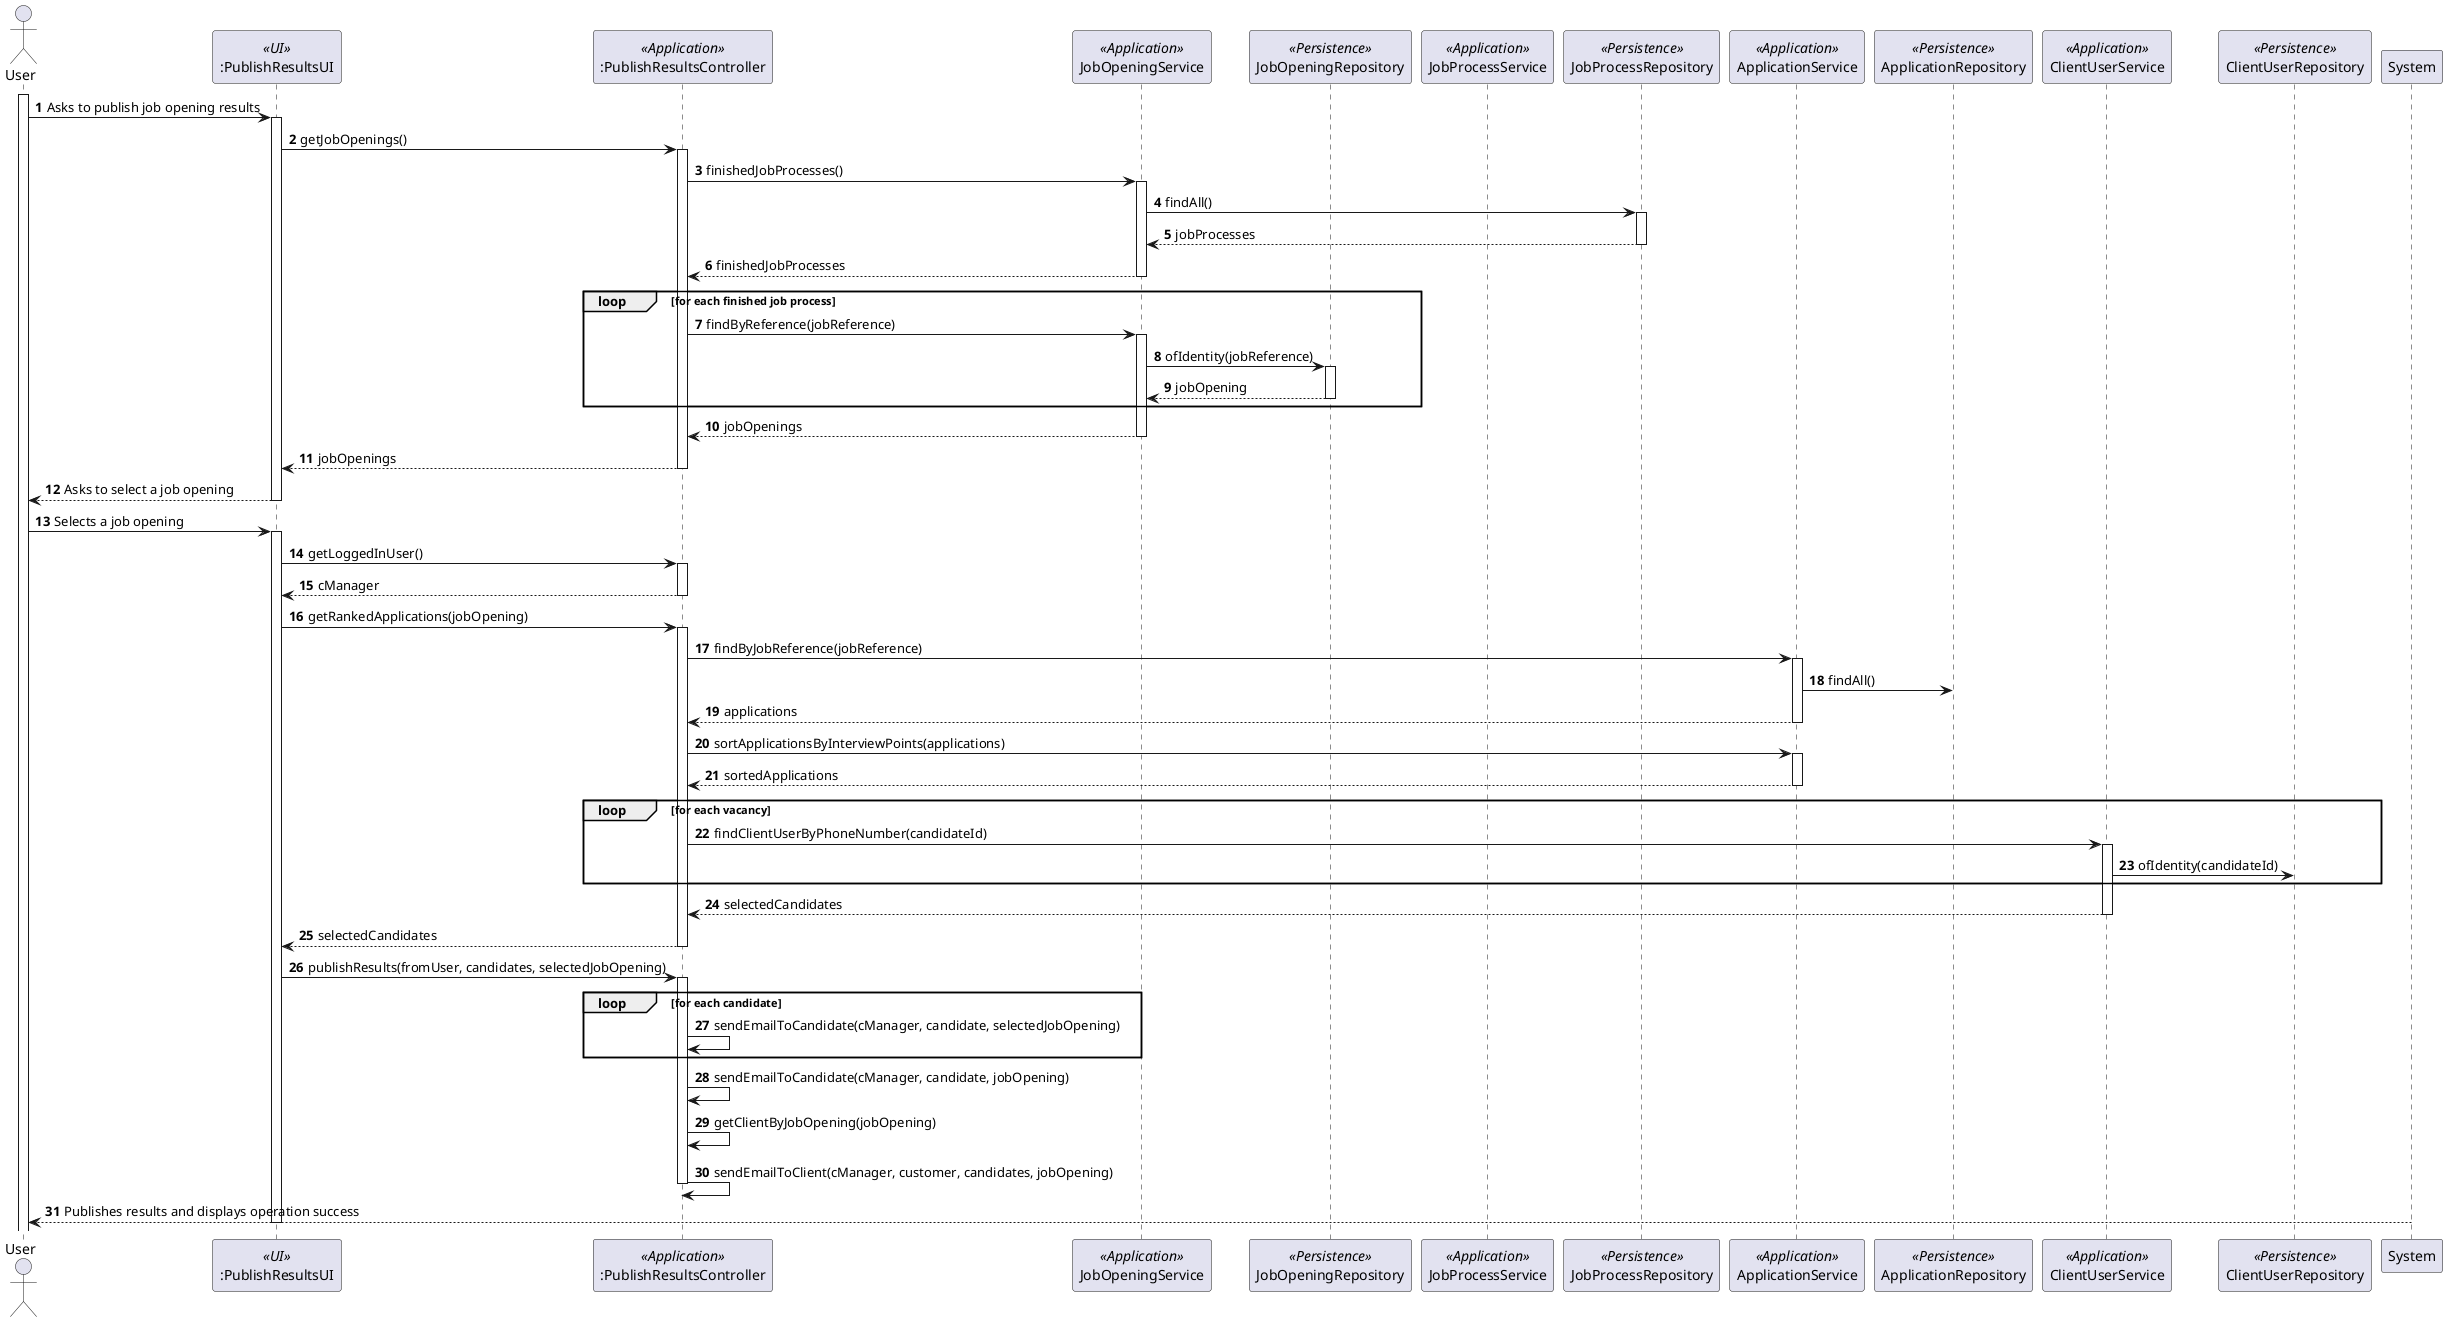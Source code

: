 @startuml
actor "User" as User
participant ":PublishResultsUI" as UI <<UI>>
participant ":PublishResultsController" as Controller <<Application>>
participant "JobOpeningService" as JobOpeningService <<Application>>
participant "JobOpeningRepository" as JobOpeningRepo <<Persistence>>
participant "JobProcessService" as JobProcessService <<Application>>
participant "JobProcessRepository" as JobProcessRepo <<Persistence>>
participant "ApplicationService" as ApplicationService <<Application>>
participant "ApplicationRepository" as ApplicationRepo <<Persistence>>
participant "ClientUserService" as ClientUserService <<Application>>
participant "ClientUserRepository" as ClientUserRepo <<Persistence>>
autonumber


activate User

User -> UI : Asks to publish job opening results
activate UI

UI -> Controller : getJobOpenings()
activate Controller

Controller -> JobOpeningService : finishedJobProcesses()
activate JobOpeningService

JobOpeningService -> JobProcessRepo : findAll()
activate JobProcessRepo
JobProcessRepo --> JobOpeningService : jobProcesses
deactivate JobProcessRepo
JobOpeningService --> Controller : finishedJobProcesses
deactivate JobOpeningService
loop for each finished job process
Controller -> JobOpeningService : findByReference(jobReference)

activate JobOpeningService

JobOpeningService -> JobOpeningRepo : ofIdentity(jobReference)
activate JobOpeningRepo
JobOpeningRepo --> JobOpeningService : jobOpening
deactivate JobOpeningRepo

end

JobOpeningService --> Controller :jobOpenings
deactivate JobOpeningService

Controller --> UI: jobOpenings
deactivate Controller
UI-->User: Asks to select a job opening
deactivate UI
User -> UI : Selects a job opening
activate UI
UI -> Controller : getLoggedInUser()
activate Controller
Controller --> UI :cManager
deactivate Controller

UI -> Controller : getRankedApplications(jobOpening)
activate Controller

Controller -> ApplicationService : findByJobReference(jobReference)
activate ApplicationService

ApplicationService -> ApplicationRepo : findAll()

ApplicationService --> Controller : applications
deactivate ApplicationService

Controller -> ApplicationService : sortApplicationsByInterviewPoints(applications)
activate ApplicationService
ApplicationService --> Controller :sortedApplications
deactivate ApplicationService
loop for each vacancy
Controller -> ClientUserService : findClientUserByPhoneNumber(candidateId)
activate ClientUserService

ClientUserService -> ClientUserRepo : ofIdentity(candidateId)
end

ClientUserService --> Controller : selectedCandidates
deactivate ClientUserService

Controller --> UI : selectedCandidates
deactivate Controller

UI -> Controller : publishResults(fromUser, candidates, selectedJobOpening)
activate Controller
loop for each candidate
    Controller -> Controller : sendEmailToCandidate(cManager, candidate, selectedJobOpening)
    end
Controller -> Controller : sendEmailToCandidate(cManager, candidate, jobOpening)


Controller -> Controller : getClientByJobOpening(jobOpening)


Controller -> Controller : sendEmailToClient(cManager, customer, candidates, jobOpening)


deactivate Controller

 System --> User : Publishes results and displays operation success
deactivate UI

@enduml